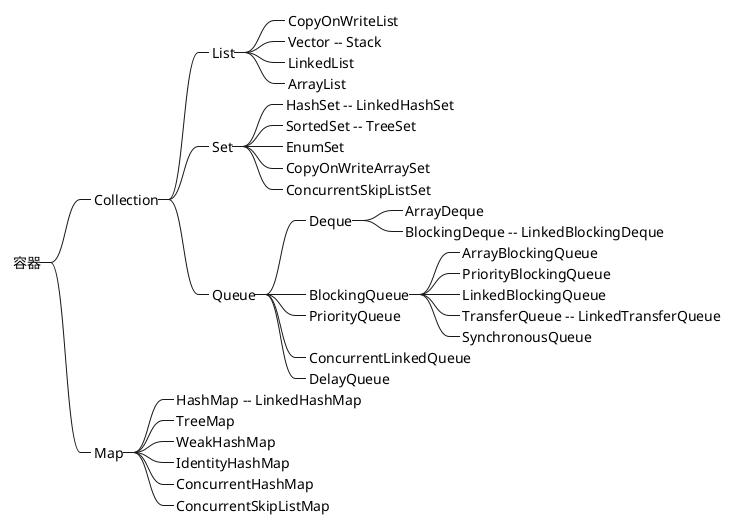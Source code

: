 @startmindmap
*_ 容器
**_ Collection
***_ List
****_ CopyOnWriteList
****_ Vector -- Stack
****_ LinkedList
****_ ArrayList

***_ Set
****_ HashSet -- LinkedHashSet
****_ SortedSet -- TreeSet
****_ EnumSet
****_ CopyOnWriteArraySet
****_ ConcurrentSkipListSet

***_ Queue
****_ Deque
*****_ ArrayDeque
*****_ BlockingDeque -- LinkedBlockingDeque

****_ BlockingQueue
*****_ ArrayBlockingQueue
*****_ PriorityBlockingQueue
*****_ LinkedBlockingQueue
*****_ TransferQueue -- LinkedTransferQueue
*****_ SynchronousQueue

****_ PriorityQueue
****_ ConcurrentLinkedQueue
****_ DelayQueue

**_ Map
***_ HashMap -- LinkedHashMap
***_ TreeMap
***_ WeakHashMap
***_ IdentityHashMap
***_ ConcurrentHashMap
***_ ConcurrentSkipListMap
@endmindmap